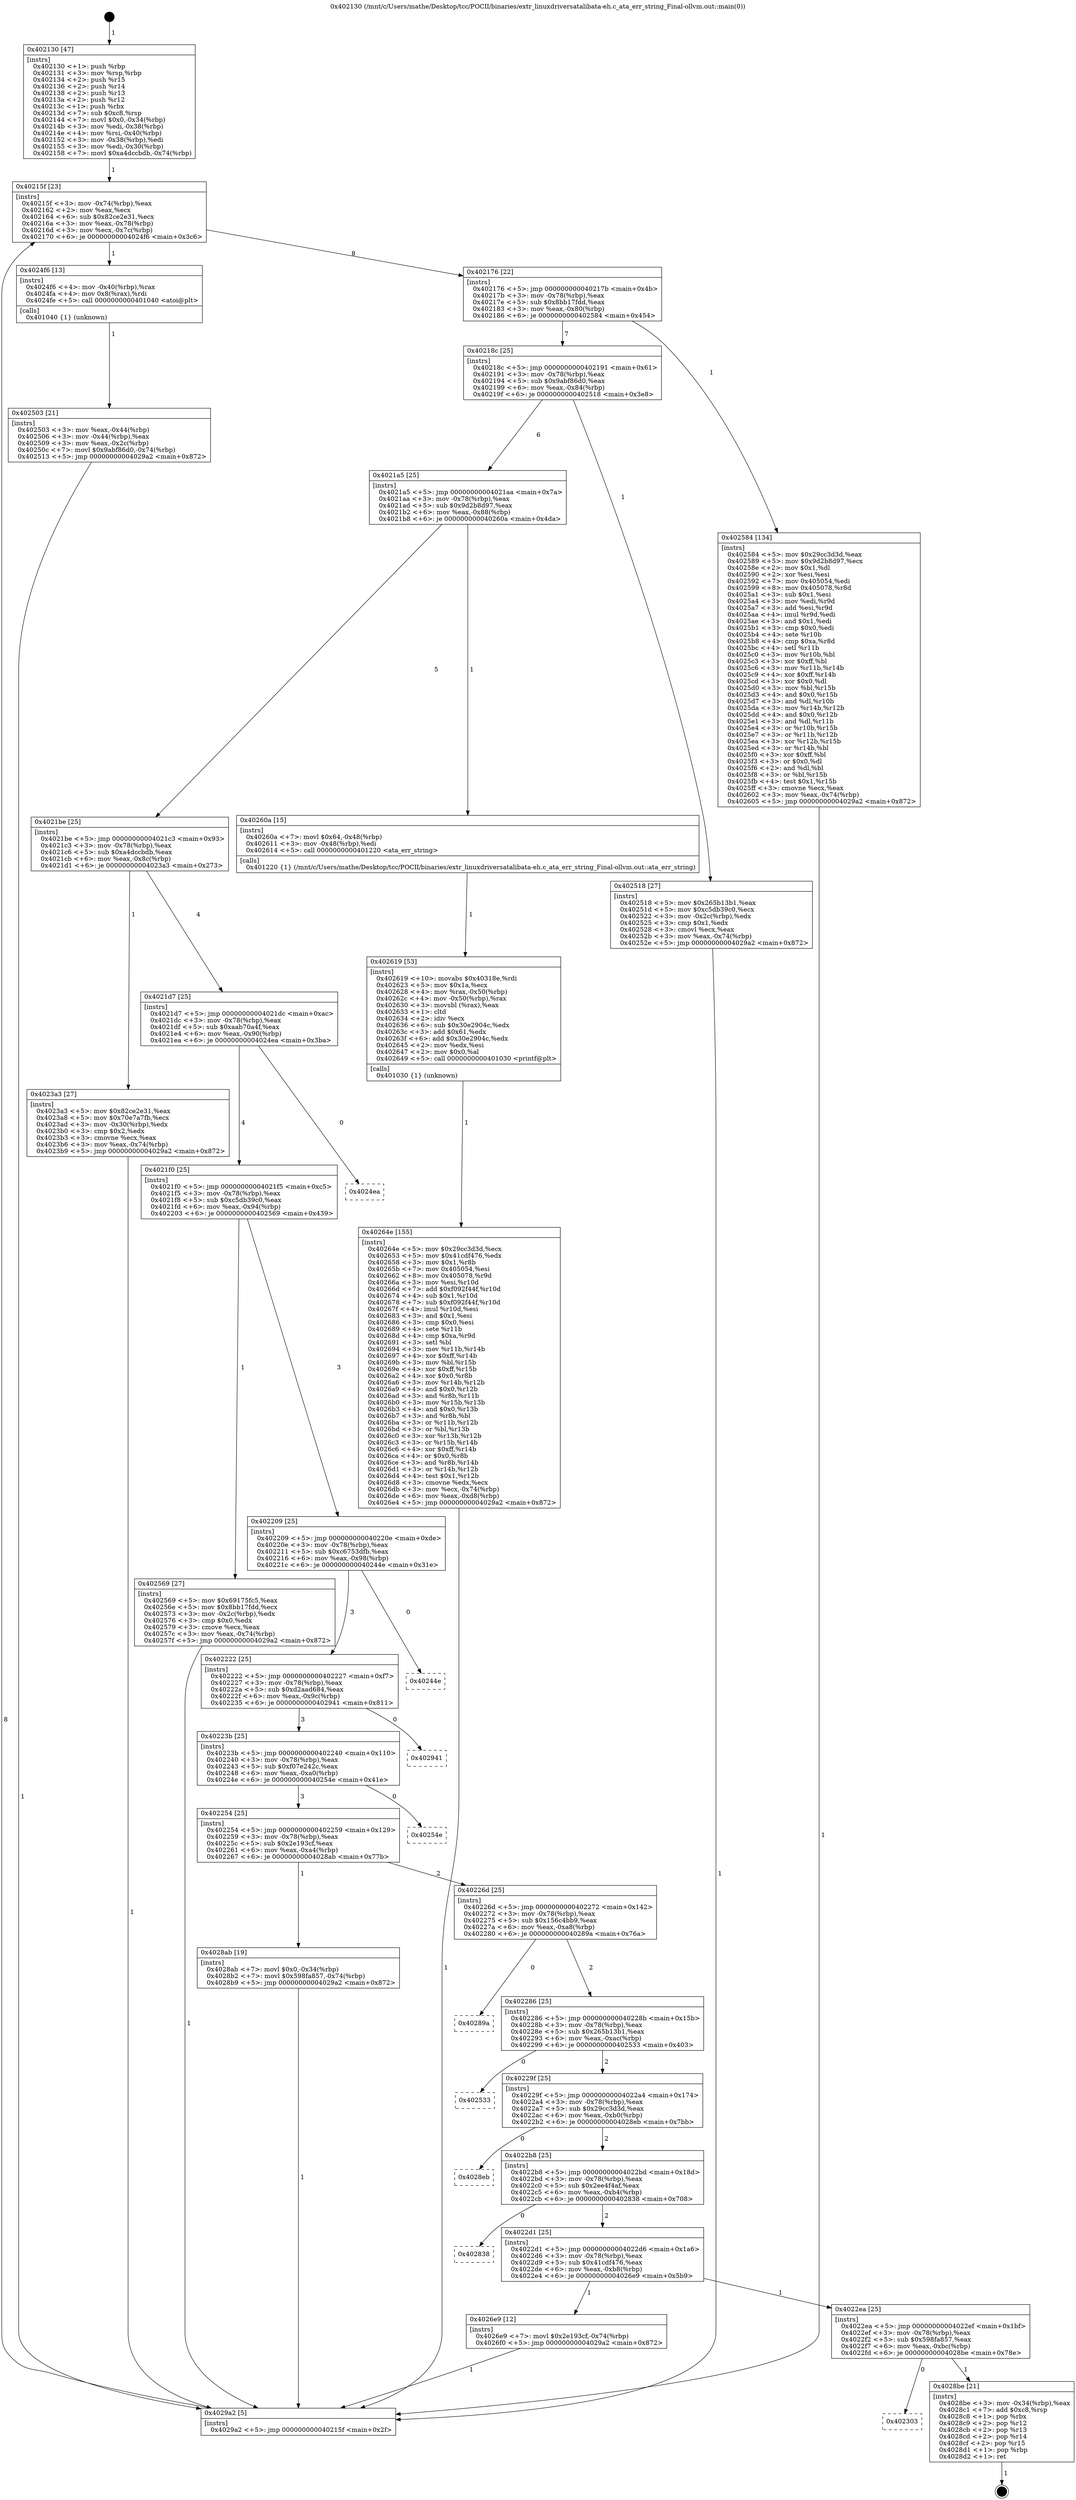 digraph "0x402130" {
  label = "0x402130 (/mnt/c/Users/mathe/Desktop/tcc/POCII/binaries/extr_linuxdriversatalibata-eh.c_ata_err_string_Final-ollvm.out::main(0))"
  labelloc = "t"
  node[shape=record]

  Entry [label="",width=0.3,height=0.3,shape=circle,fillcolor=black,style=filled]
  "0x40215f" [label="{
     0x40215f [23]\l
     | [instrs]\l
     &nbsp;&nbsp;0x40215f \<+3\>: mov -0x74(%rbp),%eax\l
     &nbsp;&nbsp;0x402162 \<+2\>: mov %eax,%ecx\l
     &nbsp;&nbsp;0x402164 \<+6\>: sub $0x82ce2e31,%ecx\l
     &nbsp;&nbsp;0x40216a \<+3\>: mov %eax,-0x78(%rbp)\l
     &nbsp;&nbsp;0x40216d \<+3\>: mov %ecx,-0x7c(%rbp)\l
     &nbsp;&nbsp;0x402170 \<+6\>: je 00000000004024f6 \<main+0x3c6\>\l
  }"]
  "0x4024f6" [label="{
     0x4024f6 [13]\l
     | [instrs]\l
     &nbsp;&nbsp;0x4024f6 \<+4\>: mov -0x40(%rbp),%rax\l
     &nbsp;&nbsp;0x4024fa \<+4\>: mov 0x8(%rax),%rdi\l
     &nbsp;&nbsp;0x4024fe \<+5\>: call 0000000000401040 \<atoi@plt\>\l
     | [calls]\l
     &nbsp;&nbsp;0x401040 \{1\} (unknown)\l
  }"]
  "0x402176" [label="{
     0x402176 [22]\l
     | [instrs]\l
     &nbsp;&nbsp;0x402176 \<+5\>: jmp 000000000040217b \<main+0x4b\>\l
     &nbsp;&nbsp;0x40217b \<+3\>: mov -0x78(%rbp),%eax\l
     &nbsp;&nbsp;0x40217e \<+5\>: sub $0x8bb17fdd,%eax\l
     &nbsp;&nbsp;0x402183 \<+3\>: mov %eax,-0x80(%rbp)\l
     &nbsp;&nbsp;0x402186 \<+6\>: je 0000000000402584 \<main+0x454\>\l
  }"]
  Exit [label="",width=0.3,height=0.3,shape=circle,fillcolor=black,style=filled,peripheries=2]
  "0x402584" [label="{
     0x402584 [134]\l
     | [instrs]\l
     &nbsp;&nbsp;0x402584 \<+5\>: mov $0x29cc3d3d,%eax\l
     &nbsp;&nbsp;0x402589 \<+5\>: mov $0x9d2b8d97,%ecx\l
     &nbsp;&nbsp;0x40258e \<+2\>: mov $0x1,%dl\l
     &nbsp;&nbsp;0x402590 \<+2\>: xor %esi,%esi\l
     &nbsp;&nbsp;0x402592 \<+7\>: mov 0x405054,%edi\l
     &nbsp;&nbsp;0x402599 \<+8\>: mov 0x405078,%r8d\l
     &nbsp;&nbsp;0x4025a1 \<+3\>: sub $0x1,%esi\l
     &nbsp;&nbsp;0x4025a4 \<+3\>: mov %edi,%r9d\l
     &nbsp;&nbsp;0x4025a7 \<+3\>: add %esi,%r9d\l
     &nbsp;&nbsp;0x4025aa \<+4\>: imul %r9d,%edi\l
     &nbsp;&nbsp;0x4025ae \<+3\>: and $0x1,%edi\l
     &nbsp;&nbsp;0x4025b1 \<+3\>: cmp $0x0,%edi\l
     &nbsp;&nbsp;0x4025b4 \<+4\>: sete %r10b\l
     &nbsp;&nbsp;0x4025b8 \<+4\>: cmp $0xa,%r8d\l
     &nbsp;&nbsp;0x4025bc \<+4\>: setl %r11b\l
     &nbsp;&nbsp;0x4025c0 \<+3\>: mov %r10b,%bl\l
     &nbsp;&nbsp;0x4025c3 \<+3\>: xor $0xff,%bl\l
     &nbsp;&nbsp;0x4025c6 \<+3\>: mov %r11b,%r14b\l
     &nbsp;&nbsp;0x4025c9 \<+4\>: xor $0xff,%r14b\l
     &nbsp;&nbsp;0x4025cd \<+3\>: xor $0x0,%dl\l
     &nbsp;&nbsp;0x4025d0 \<+3\>: mov %bl,%r15b\l
     &nbsp;&nbsp;0x4025d3 \<+4\>: and $0x0,%r15b\l
     &nbsp;&nbsp;0x4025d7 \<+3\>: and %dl,%r10b\l
     &nbsp;&nbsp;0x4025da \<+3\>: mov %r14b,%r12b\l
     &nbsp;&nbsp;0x4025dd \<+4\>: and $0x0,%r12b\l
     &nbsp;&nbsp;0x4025e1 \<+3\>: and %dl,%r11b\l
     &nbsp;&nbsp;0x4025e4 \<+3\>: or %r10b,%r15b\l
     &nbsp;&nbsp;0x4025e7 \<+3\>: or %r11b,%r12b\l
     &nbsp;&nbsp;0x4025ea \<+3\>: xor %r12b,%r15b\l
     &nbsp;&nbsp;0x4025ed \<+3\>: or %r14b,%bl\l
     &nbsp;&nbsp;0x4025f0 \<+3\>: xor $0xff,%bl\l
     &nbsp;&nbsp;0x4025f3 \<+3\>: or $0x0,%dl\l
     &nbsp;&nbsp;0x4025f6 \<+2\>: and %dl,%bl\l
     &nbsp;&nbsp;0x4025f8 \<+3\>: or %bl,%r15b\l
     &nbsp;&nbsp;0x4025fb \<+4\>: test $0x1,%r15b\l
     &nbsp;&nbsp;0x4025ff \<+3\>: cmovne %ecx,%eax\l
     &nbsp;&nbsp;0x402602 \<+3\>: mov %eax,-0x74(%rbp)\l
     &nbsp;&nbsp;0x402605 \<+5\>: jmp 00000000004029a2 \<main+0x872\>\l
  }"]
  "0x40218c" [label="{
     0x40218c [25]\l
     | [instrs]\l
     &nbsp;&nbsp;0x40218c \<+5\>: jmp 0000000000402191 \<main+0x61\>\l
     &nbsp;&nbsp;0x402191 \<+3\>: mov -0x78(%rbp),%eax\l
     &nbsp;&nbsp;0x402194 \<+5\>: sub $0x9abf86d0,%eax\l
     &nbsp;&nbsp;0x402199 \<+6\>: mov %eax,-0x84(%rbp)\l
     &nbsp;&nbsp;0x40219f \<+6\>: je 0000000000402518 \<main+0x3e8\>\l
  }"]
  "0x402303" [label="{
     0x402303\l
  }", style=dashed]
  "0x402518" [label="{
     0x402518 [27]\l
     | [instrs]\l
     &nbsp;&nbsp;0x402518 \<+5\>: mov $0x265b13b1,%eax\l
     &nbsp;&nbsp;0x40251d \<+5\>: mov $0xc5db39c0,%ecx\l
     &nbsp;&nbsp;0x402522 \<+3\>: mov -0x2c(%rbp),%edx\l
     &nbsp;&nbsp;0x402525 \<+3\>: cmp $0x1,%edx\l
     &nbsp;&nbsp;0x402528 \<+3\>: cmovl %ecx,%eax\l
     &nbsp;&nbsp;0x40252b \<+3\>: mov %eax,-0x74(%rbp)\l
     &nbsp;&nbsp;0x40252e \<+5\>: jmp 00000000004029a2 \<main+0x872\>\l
  }"]
  "0x4021a5" [label="{
     0x4021a5 [25]\l
     | [instrs]\l
     &nbsp;&nbsp;0x4021a5 \<+5\>: jmp 00000000004021aa \<main+0x7a\>\l
     &nbsp;&nbsp;0x4021aa \<+3\>: mov -0x78(%rbp),%eax\l
     &nbsp;&nbsp;0x4021ad \<+5\>: sub $0x9d2b8d97,%eax\l
     &nbsp;&nbsp;0x4021b2 \<+6\>: mov %eax,-0x88(%rbp)\l
     &nbsp;&nbsp;0x4021b8 \<+6\>: je 000000000040260a \<main+0x4da\>\l
  }"]
  "0x4028be" [label="{
     0x4028be [21]\l
     | [instrs]\l
     &nbsp;&nbsp;0x4028be \<+3\>: mov -0x34(%rbp),%eax\l
     &nbsp;&nbsp;0x4028c1 \<+7\>: add $0xc8,%rsp\l
     &nbsp;&nbsp;0x4028c8 \<+1\>: pop %rbx\l
     &nbsp;&nbsp;0x4028c9 \<+2\>: pop %r12\l
     &nbsp;&nbsp;0x4028cb \<+2\>: pop %r13\l
     &nbsp;&nbsp;0x4028cd \<+2\>: pop %r14\l
     &nbsp;&nbsp;0x4028cf \<+2\>: pop %r15\l
     &nbsp;&nbsp;0x4028d1 \<+1\>: pop %rbp\l
     &nbsp;&nbsp;0x4028d2 \<+1\>: ret\l
  }"]
  "0x40260a" [label="{
     0x40260a [15]\l
     | [instrs]\l
     &nbsp;&nbsp;0x40260a \<+7\>: movl $0x64,-0x48(%rbp)\l
     &nbsp;&nbsp;0x402611 \<+3\>: mov -0x48(%rbp),%edi\l
     &nbsp;&nbsp;0x402614 \<+5\>: call 0000000000401220 \<ata_err_string\>\l
     | [calls]\l
     &nbsp;&nbsp;0x401220 \{1\} (/mnt/c/Users/mathe/Desktop/tcc/POCII/binaries/extr_linuxdriversatalibata-eh.c_ata_err_string_Final-ollvm.out::ata_err_string)\l
  }"]
  "0x4021be" [label="{
     0x4021be [25]\l
     | [instrs]\l
     &nbsp;&nbsp;0x4021be \<+5\>: jmp 00000000004021c3 \<main+0x93\>\l
     &nbsp;&nbsp;0x4021c3 \<+3\>: mov -0x78(%rbp),%eax\l
     &nbsp;&nbsp;0x4021c6 \<+5\>: sub $0xa4dccbdb,%eax\l
     &nbsp;&nbsp;0x4021cb \<+6\>: mov %eax,-0x8c(%rbp)\l
     &nbsp;&nbsp;0x4021d1 \<+6\>: je 00000000004023a3 \<main+0x273\>\l
  }"]
  "0x4022ea" [label="{
     0x4022ea [25]\l
     | [instrs]\l
     &nbsp;&nbsp;0x4022ea \<+5\>: jmp 00000000004022ef \<main+0x1bf\>\l
     &nbsp;&nbsp;0x4022ef \<+3\>: mov -0x78(%rbp),%eax\l
     &nbsp;&nbsp;0x4022f2 \<+5\>: sub $0x598fa857,%eax\l
     &nbsp;&nbsp;0x4022f7 \<+6\>: mov %eax,-0xbc(%rbp)\l
     &nbsp;&nbsp;0x4022fd \<+6\>: je 00000000004028be \<main+0x78e\>\l
  }"]
  "0x4023a3" [label="{
     0x4023a3 [27]\l
     | [instrs]\l
     &nbsp;&nbsp;0x4023a3 \<+5\>: mov $0x82ce2e31,%eax\l
     &nbsp;&nbsp;0x4023a8 \<+5\>: mov $0x70e7a7fb,%ecx\l
     &nbsp;&nbsp;0x4023ad \<+3\>: mov -0x30(%rbp),%edx\l
     &nbsp;&nbsp;0x4023b0 \<+3\>: cmp $0x2,%edx\l
     &nbsp;&nbsp;0x4023b3 \<+3\>: cmovne %ecx,%eax\l
     &nbsp;&nbsp;0x4023b6 \<+3\>: mov %eax,-0x74(%rbp)\l
     &nbsp;&nbsp;0x4023b9 \<+5\>: jmp 00000000004029a2 \<main+0x872\>\l
  }"]
  "0x4021d7" [label="{
     0x4021d7 [25]\l
     | [instrs]\l
     &nbsp;&nbsp;0x4021d7 \<+5\>: jmp 00000000004021dc \<main+0xac\>\l
     &nbsp;&nbsp;0x4021dc \<+3\>: mov -0x78(%rbp),%eax\l
     &nbsp;&nbsp;0x4021df \<+5\>: sub $0xaab70a4f,%eax\l
     &nbsp;&nbsp;0x4021e4 \<+6\>: mov %eax,-0x90(%rbp)\l
     &nbsp;&nbsp;0x4021ea \<+6\>: je 00000000004024ea \<main+0x3ba\>\l
  }"]
  "0x4029a2" [label="{
     0x4029a2 [5]\l
     | [instrs]\l
     &nbsp;&nbsp;0x4029a2 \<+5\>: jmp 000000000040215f \<main+0x2f\>\l
  }"]
  "0x402130" [label="{
     0x402130 [47]\l
     | [instrs]\l
     &nbsp;&nbsp;0x402130 \<+1\>: push %rbp\l
     &nbsp;&nbsp;0x402131 \<+3\>: mov %rsp,%rbp\l
     &nbsp;&nbsp;0x402134 \<+2\>: push %r15\l
     &nbsp;&nbsp;0x402136 \<+2\>: push %r14\l
     &nbsp;&nbsp;0x402138 \<+2\>: push %r13\l
     &nbsp;&nbsp;0x40213a \<+2\>: push %r12\l
     &nbsp;&nbsp;0x40213c \<+1\>: push %rbx\l
     &nbsp;&nbsp;0x40213d \<+7\>: sub $0xc8,%rsp\l
     &nbsp;&nbsp;0x402144 \<+7\>: movl $0x0,-0x34(%rbp)\l
     &nbsp;&nbsp;0x40214b \<+3\>: mov %edi,-0x38(%rbp)\l
     &nbsp;&nbsp;0x40214e \<+4\>: mov %rsi,-0x40(%rbp)\l
     &nbsp;&nbsp;0x402152 \<+3\>: mov -0x38(%rbp),%edi\l
     &nbsp;&nbsp;0x402155 \<+3\>: mov %edi,-0x30(%rbp)\l
     &nbsp;&nbsp;0x402158 \<+7\>: movl $0xa4dccbdb,-0x74(%rbp)\l
  }"]
  "0x402503" [label="{
     0x402503 [21]\l
     | [instrs]\l
     &nbsp;&nbsp;0x402503 \<+3\>: mov %eax,-0x44(%rbp)\l
     &nbsp;&nbsp;0x402506 \<+3\>: mov -0x44(%rbp),%eax\l
     &nbsp;&nbsp;0x402509 \<+3\>: mov %eax,-0x2c(%rbp)\l
     &nbsp;&nbsp;0x40250c \<+7\>: movl $0x9abf86d0,-0x74(%rbp)\l
     &nbsp;&nbsp;0x402513 \<+5\>: jmp 00000000004029a2 \<main+0x872\>\l
  }"]
  "0x4026e9" [label="{
     0x4026e9 [12]\l
     | [instrs]\l
     &nbsp;&nbsp;0x4026e9 \<+7\>: movl $0x2e193cf,-0x74(%rbp)\l
     &nbsp;&nbsp;0x4026f0 \<+5\>: jmp 00000000004029a2 \<main+0x872\>\l
  }"]
  "0x4024ea" [label="{
     0x4024ea\l
  }", style=dashed]
  "0x4021f0" [label="{
     0x4021f0 [25]\l
     | [instrs]\l
     &nbsp;&nbsp;0x4021f0 \<+5\>: jmp 00000000004021f5 \<main+0xc5\>\l
     &nbsp;&nbsp;0x4021f5 \<+3\>: mov -0x78(%rbp),%eax\l
     &nbsp;&nbsp;0x4021f8 \<+5\>: sub $0xc5db39c0,%eax\l
     &nbsp;&nbsp;0x4021fd \<+6\>: mov %eax,-0x94(%rbp)\l
     &nbsp;&nbsp;0x402203 \<+6\>: je 0000000000402569 \<main+0x439\>\l
  }"]
  "0x4022d1" [label="{
     0x4022d1 [25]\l
     | [instrs]\l
     &nbsp;&nbsp;0x4022d1 \<+5\>: jmp 00000000004022d6 \<main+0x1a6\>\l
     &nbsp;&nbsp;0x4022d6 \<+3\>: mov -0x78(%rbp),%eax\l
     &nbsp;&nbsp;0x4022d9 \<+5\>: sub $0x41cdf476,%eax\l
     &nbsp;&nbsp;0x4022de \<+6\>: mov %eax,-0xb8(%rbp)\l
     &nbsp;&nbsp;0x4022e4 \<+6\>: je 00000000004026e9 \<main+0x5b9\>\l
  }"]
  "0x402569" [label="{
     0x402569 [27]\l
     | [instrs]\l
     &nbsp;&nbsp;0x402569 \<+5\>: mov $0x69175fc5,%eax\l
     &nbsp;&nbsp;0x40256e \<+5\>: mov $0x8bb17fdd,%ecx\l
     &nbsp;&nbsp;0x402573 \<+3\>: mov -0x2c(%rbp),%edx\l
     &nbsp;&nbsp;0x402576 \<+3\>: cmp $0x0,%edx\l
     &nbsp;&nbsp;0x402579 \<+3\>: cmove %ecx,%eax\l
     &nbsp;&nbsp;0x40257c \<+3\>: mov %eax,-0x74(%rbp)\l
     &nbsp;&nbsp;0x40257f \<+5\>: jmp 00000000004029a2 \<main+0x872\>\l
  }"]
  "0x402209" [label="{
     0x402209 [25]\l
     | [instrs]\l
     &nbsp;&nbsp;0x402209 \<+5\>: jmp 000000000040220e \<main+0xde\>\l
     &nbsp;&nbsp;0x40220e \<+3\>: mov -0x78(%rbp),%eax\l
     &nbsp;&nbsp;0x402211 \<+5\>: sub $0xc6753dfb,%eax\l
     &nbsp;&nbsp;0x402216 \<+6\>: mov %eax,-0x98(%rbp)\l
     &nbsp;&nbsp;0x40221c \<+6\>: je 000000000040244e \<main+0x31e\>\l
  }"]
  "0x402619" [label="{
     0x402619 [53]\l
     | [instrs]\l
     &nbsp;&nbsp;0x402619 \<+10\>: movabs $0x40318e,%rdi\l
     &nbsp;&nbsp;0x402623 \<+5\>: mov $0x1a,%ecx\l
     &nbsp;&nbsp;0x402628 \<+4\>: mov %rax,-0x50(%rbp)\l
     &nbsp;&nbsp;0x40262c \<+4\>: mov -0x50(%rbp),%rax\l
     &nbsp;&nbsp;0x402630 \<+3\>: movsbl (%rax),%eax\l
     &nbsp;&nbsp;0x402633 \<+1\>: cltd\l
     &nbsp;&nbsp;0x402634 \<+2\>: idiv %ecx\l
     &nbsp;&nbsp;0x402636 \<+6\>: sub $0x30e2904c,%edx\l
     &nbsp;&nbsp;0x40263c \<+3\>: add $0x61,%edx\l
     &nbsp;&nbsp;0x40263f \<+6\>: add $0x30e2904c,%edx\l
     &nbsp;&nbsp;0x402645 \<+2\>: mov %edx,%esi\l
     &nbsp;&nbsp;0x402647 \<+2\>: mov $0x0,%al\l
     &nbsp;&nbsp;0x402649 \<+5\>: call 0000000000401030 \<printf@plt\>\l
     | [calls]\l
     &nbsp;&nbsp;0x401030 \{1\} (unknown)\l
  }"]
  "0x40264e" [label="{
     0x40264e [155]\l
     | [instrs]\l
     &nbsp;&nbsp;0x40264e \<+5\>: mov $0x29cc3d3d,%ecx\l
     &nbsp;&nbsp;0x402653 \<+5\>: mov $0x41cdf476,%edx\l
     &nbsp;&nbsp;0x402658 \<+3\>: mov $0x1,%r8b\l
     &nbsp;&nbsp;0x40265b \<+7\>: mov 0x405054,%esi\l
     &nbsp;&nbsp;0x402662 \<+8\>: mov 0x405078,%r9d\l
     &nbsp;&nbsp;0x40266a \<+3\>: mov %esi,%r10d\l
     &nbsp;&nbsp;0x40266d \<+7\>: add $0xf092f44f,%r10d\l
     &nbsp;&nbsp;0x402674 \<+4\>: sub $0x1,%r10d\l
     &nbsp;&nbsp;0x402678 \<+7\>: sub $0xf092f44f,%r10d\l
     &nbsp;&nbsp;0x40267f \<+4\>: imul %r10d,%esi\l
     &nbsp;&nbsp;0x402683 \<+3\>: and $0x1,%esi\l
     &nbsp;&nbsp;0x402686 \<+3\>: cmp $0x0,%esi\l
     &nbsp;&nbsp;0x402689 \<+4\>: sete %r11b\l
     &nbsp;&nbsp;0x40268d \<+4\>: cmp $0xa,%r9d\l
     &nbsp;&nbsp;0x402691 \<+3\>: setl %bl\l
     &nbsp;&nbsp;0x402694 \<+3\>: mov %r11b,%r14b\l
     &nbsp;&nbsp;0x402697 \<+4\>: xor $0xff,%r14b\l
     &nbsp;&nbsp;0x40269b \<+3\>: mov %bl,%r15b\l
     &nbsp;&nbsp;0x40269e \<+4\>: xor $0xff,%r15b\l
     &nbsp;&nbsp;0x4026a2 \<+4\>: xor $0x0,%r8b\l
     &nbsp;&nbsp;0x4026a6 \<+3\>: mov %r14b,%r12b\l
     &nbsp;&nbsp;0x4026a9 \<+4\>: and $0x0,%r12b\l
     &nbsp;&nbsp;0x4026ad \<+3\>: and %r8b,%r11b\l
     &nbsp;&nbsp;0x4026b0 \<+3\>: mov %r15b,%r13b\l
     &nbsp;&nbsp;0x4026b3 \<+4\>: and $0x0,%r13b\l
     &nbsp;&nbsp;0x4026b7 \<+3\>: and %r8b,%bl\l
     &nbsp;&nbsp;0x4026ba \<+3\>: or %r11b,%r12b\l
     &nbsp;&nbsp;0x4026bd \<+3\>: or %bl,%r13b\l
     &nbsp;&nbsp;0x4026c0 \<+3\>: xor %r13b,%r12b\l
     &nbsp;&nbsp;0x4026c3 \<+3\>: or %r15b,%r14b\l
     &nbsp;&nbsp;0x4026c6 \<+4\>: xor $0xff,%r14b\l
     &nbsp;&nbsp;0x4026ca \<+4\>: or $0x0,%r8b\l
     &nbsp;&nbsp;0x4026ce \<+3\>: and %r8b,%r14b\l
     &nbsp;&nbsp;0x4026d1 \<+3\>: or %r14b,%r12b\l
     &nbsp;&nbsp;0x4026d4 \<+4\>: test $0x1,%r12b\l
     &nbsp;&nbsp;0x4026d8 \<+3\>: cmovne %edx,%ecx\l
     &nbsp;&nbsp;0x4026db \<+3\>: mov %ecx,-0x74(%rbp)\l
     &nbsp;&nbsp;0x4026de \<+6\>: mov %eax,-0xd8(%rbp)\l
     &nbsp;&nbsp;0x4026e4 \<+5\>: jmp 00000000004029a2 \<main+0x872\>\l
  }"]
  "0x402838" [label="{
     0x402838\l
  }", style=dashed]
  "0x40244e" [label="{
     0x40244e\l
  }", style=dashed]
  "0x402222" [label="{
     0x402222 [25]\l
     | [instrs]\l
     &nbsp;&nbsp;0x402222 \<+5\>: jmp 0000000000402227 \<main+0xf7\>\l
     &nbsp;&nbsp;0x402227 \<+3\>: mov -0x78(%rbp),%eax\l
     &nbsp;&nbsp;0x40222a \<+5\>: sub $0xd2aad684,%eax\l
     &nbsp;&nbsp;0x40222f \<+6\>: mov %eax,-0x9c(%rbp)\l
     &nbsp;&nbsp;0x402235 \<+6\>: je 0000000000402941 \<main+0x811\>\l
  }"]
  "0x4022b8" [label="{
     0x4022b8 [25]\l
     | [instrs]\l
     &nbsp;&nbsp;0x4022b8 \<+5\>: jmp 00000000004022bd \<main+0x18d\>\l
     &nbsp;&nbsp;0x4022bd \<+3\>: mov -0x78(%rbp),%eax\l
     &nbsp;&nbsp;0x4022c0 \<+5\>: sub $0x2ee4f4af,%eax\l
     &nbsp;&nbsp;0x4022c5 \<+6\>: mov %eax,-0xb4(%rbp)\l
     &nbsp;&nbsp;0x4022cb \<+6\>: je 0000000000402838 \<main+0x708\>\l
  }"]
  "0x402941" [label="{
     0x402941\l
  }", style=dashed]
  "0x40223b" [label="{
     0x40223b [25]\l
     | [instrs]\l
     &nbsp;&nbsp;0x40223b \<+5\>: jmp 0000000000402240 \<main+0x110\>\l
     &nbsp;&nbsp;0x402240 \<+3\>: mov -0x78(%rbp),%eax\l
     &nbsp;&nbsp;0x402243 \<+5\>: sub $0xf07e242c,%eax\l
     &nbsp;&nbsp;0x402248 \<+6\>: mov %eax,-0xa0(%rbp)\l
     &nbsp;&nbsp;0x40224e \<+6\>: je 000000000040254e \<main+0x41e\>\l
  }"]
  "0x4028eb" [label="{
     0x4028eb\l
  }", style=dashed]
  "0x40254e" [label="{
     0x40254e\l
  }", style=dashed]
  "0x402254" [label="{
     0x402254 [25]\l
     | [instrs]\l
     &nbsp;&nbsp;0x402254 \<+5\>: jmp 0000000000402259 \<main+0x129\>\l
     &nbsp;&nbsp;0x402259 \<+3\>: mov -0x78(%rbp),%eax\l
     &nbsp;&nbsp;0x40225c \<+5\>: sub $0x2e193cf,%eax\l
     &nbsp;&nbsp;0x402261 \<+6\>: mov %eax,-0xa4(%rbp)\l
     &nbsp;&nbsp;0x402267 \<+6\>: je 00000000004028ab \<main+0x77b\>\l
  }"]
  "0x40229f" [label="{
     0x40229f [25]\l
     | [instrs]\l
     &nbsp;&nbsp;0x40229f \<+5\>: jmp 00000000004022a4 \<main+0x174\>\l
     &nbsp;&nbsp;0x4022a4 \<+3\>: mov -0x78(%rbp),%eax\l
     &nbsp;&nbsp;0x4022a7 \<+5\>: sub $0x29cc3d3d,%eax\l
     &nbsp;&nbsp;0x4022ac \<+6\>: mov %eax,-0xb0(%rbp)\l
     &nbsp;&nbsp;0x4022b2 \<+6\>: je 00000000004028eb \<main+0x7bb\>\l
  }"]
  "0x4028ab" [label="{
     0x4028ab [19]\l
     | [instrs]\l
     &nbsp;&nbsp;0x4028ab \<+7\>: movl $0x0,-0x34(%rbp)\l
     &nbsp;&nbsp;0x4028b2 \<+7\>: movl $0x598fa857,-0x74(%rbp)\l
     &nbsp;&nbsp;0x4028b9 \<+5\>: jmp 00000000004029a2 \<main+0x872\>\l
  }"]
  "0x40226d" [label="{
     0x40226d [25]\l
     | [instrs]\l
     &nbsp;&nbsp;0x40226d \<+5\>: jmp 0000000000402272 \<main+0x142\>\l
     &nbsp;&nbsp;0x402272 \<+3\>: mov -0x78(%rbp),%eax\l
     &nbsp;&nbsp;0x402275 \<+5\>: sub $0x156c4bb9,%eax\l
     &nbsp;&nbsp;0x40227a \<+6\>: mov %eax,-0xa8(%rbp)\l
     &nbsp;&nbsp;0x402280 \<+6\>: je 000000000040289a \<main+0x76a\>\l
  }"]
  "0x402533" [label="{
     0x402533\l
  }", style=dashed]
  "0x40289a" [label="{
     0x40289a\l
  }", style=dashed]
  "0x402286" [label="{
     0x402286 [25]\l
     | [instrs]\l
     &nbsp;&nbsp;0x402286 \<+5\>: jmp 000000000040228b \<main+0x15b\>\l
     &nbsp;&nbsp;0x40228b \<+3\>: mov -0x78(%rbp),%eax\l
     &nbsp;&nbsp;0x40228e \<+5\>: sub $0x265b13b1,%eax\l
     &nbsp;&nbsp;0x402293 \<+6\>: mov %eax,-0xac(%rbp)\l
     &nbsp;&nbsp;0x402299 \<+6\>: je 0000000000402533 \<main+0x403\>\l
  }"]
  Entry -> "0x402130" [label=" 1"]
  "0x40215f" -> "0x4024f6" [label=" 1"]
  "0x40215f" -> "0x402176" [label=" 8"]
  "0x4028be" -> Exit [label=" 1"]
  "0x402176" -> "0x402584" [label=" 1"]
  "0x402176" -> "0x40218c" [label=" 7"]
  "0x4022ea" -> "0x402303" [label=" 0"]
  "0x40218c" -> "0x402518" [label=" 1"]
  "0x40218c" -> "0x4021a5" [label=" 6"]
  "0x4022ea" -> "0x4028be" [label=" 1"]
  "0x4021a5" -> "0x40260a" [label=" 1"]
  "0x4021a5" -> "0x4021be" [label=" 5"]
  "0x4028ab" -> "0x4029a2" [label=" 1"]
  "0x4021be" -> "0x4023a3" [label=" 1"]
  "0x4021be" -> "0x4021d7" [label=" 4"]
  "0x4023a3" -> "0x4029a2" [label=" 1"]
  "0x402130" -> "0x40215f" [label=" 1"]
  "0x4029a2" -> "0x40215f" [label=" 8"]
  "0x4024f6" -> "0x402503" [label=" 1"]
  "0x402503" -> "0x4029a2" [label=" 1"]
  "0x402518" -> "0x4029a2" [label=" 1"]
  "0x4026e9" -> "0x4029a2" [label=" 1"]
  "0x4021d7" -> "0x4024ea" [label=" 0"]
  "0x4021d7" -> "0x4021f0" [label=" 4"]
  "0x4022d1" -> "0x4022ea" [label=" 1"]
  "0x4021f0" -> "0x402569" [label=" 1"]
  "0x4021f0" -> "0x402209" [label=" 3"]
  "0x402569" -> "0x4029a2" [label=" 1"]
  "0x402584" -> "0x4029a2" [label=" 1"]
  "0x40260a" -> "0x402619" [label=" 1"]
  "0x402619" -> "0x40264e" [label=" 1"]
  "0x40264e" -> "0x4029a2" [label=" 1"]
  "0x4022d1" -> "0x4026e9" [label=" 1"]
  "0x402209" -> "0x40244e" [label=" 0"]
  "0x402209" -> "0x402222" [label=" 3"]
  "0x4022b8" -> "0x4022d1" [label=" 2"]
  "0x402222" -> "0x402941" [label=" 0"]
  "0x402222" -> "0x40223b" [label=" 3"]
  "0x4022b8" -> "0x402838" [label=" 0"]
  "0x40223b" -> "0x40254e" [label=" 0"]
  "0x40223b" -> "0x402254" [label=" 3"]
  "0x40229f" -> "0x4022b8" [label=" 2"]
  "0x402254" -> "0x4028ab" [label=" 1"]
  "0x402254" -> "0x40226d" [label=" 2"]
  "0x40229f" -> "0x4028eb" [label=" 0"]
  "0x40226d" -> "0x40289a" [label=" 0"]
  "0x40226d" -> "0x402286" [label=" 2"]
  "0x402286" -> "0x40229f" [label=" 2"]
  "0x402286" -> "0x402533" [label=" 0"]
}
